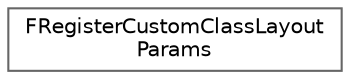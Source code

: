 digraph "Graphical Class Hierarchy"
{
 // INTERACTIVE_SVG=YES
 // LATEX_PDF_SIZE
  bgcolor="transparent";
  edge [fontname=Helvetica,fontsize=10,labelfontname=Helvetica,labelfontsize=10];
  node [fontname=Helvetica,fontsize=10,shape=box,height=0.2,width=0.4];
  rankdir="LR";
  Node0 [id="Node000000",label="FRegisterCustomClassLayout\lParams",height=0.2,width=0.4,color="grey40", fillcolor="white", style="filled",URL="$d7/d67/structFRegisterCustomClassLayoutParams.html",tooltip=" "];
}
